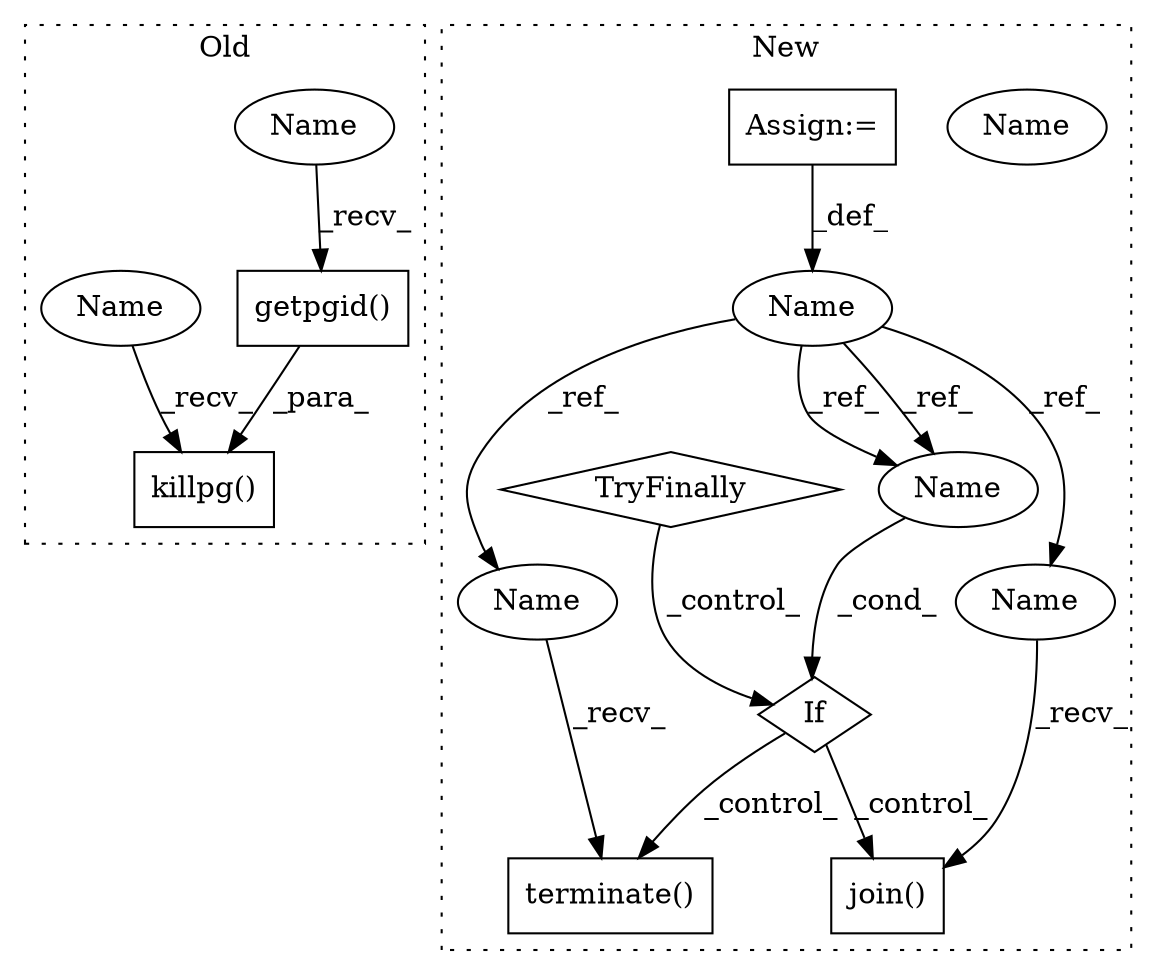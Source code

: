 digraph G {
subgraph cluster0 {
1 [label="getpgid()" a="75" s="8055,8077" l="11,1" shape="box"];
3 [label="killpg()" a="75" s="8045,8094" l="10,1" shape="box"];
10 [label="Name" a="87" s="8055" l="2" shape="ellipse"];
11 [label="Name" a="87" s="8045" l="2" shape="ellipse"];
label = "Old";
style="dotted";
}
subgraph cluster1 {
2 [label="TryFinally" a="64" s="6789" l="17" shape="diamond"];
4 [label="If" a="96" s="8335" l="3" shape="diamond"];
5 [label="join()" a="75" s="8399" l="14" shape="box"];
6 [label="terminate()" a="75" s="8363" l="19" shape="box"];
7 [label="Name" a="87" s="6766" l="7" shape="ellipse"];
8 [label="Name" a="87" s="8338" l="7" shape="ellipse"];
9 [label="Assign:=" a="68" s="6773" l="3" shape="box"];
12 [label="Name" a="87" s="8338" l="7" shape="ellipse"];
13 [label="Name" a="87" s="8363" l="7" shape="ellipse"];
14 [label="Name" a="87" s="8399" l="7" shape="ellipse"];
label = "New";
style="dotted";
}
1 -> 3 [label="_para_"];
2 -> 4 [label="_control_"];
4 -> 5 [label="_control_"];
4 -> 6 [label="_control_"];
7 -> 12 [label="_ref_"];
7 -> 14 [label="_ref_"];
7 -> 12 [label="_ref_"];
7 -> 13 [label="_ref_"];
9 -> 7 [label="_def_"];
10 -> 1 [label="_recv_"];
11 -> 3 [label="_recv_"];
12 -> 4 [label="_cond_"];
13 -> 6 [label="_recv_"];
14 -> 5 [label="_recv_"];
}